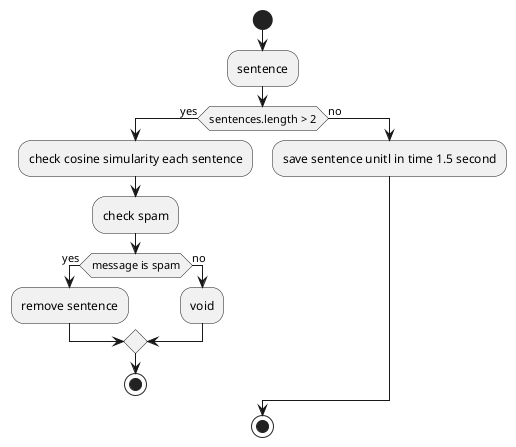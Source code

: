 @startuml

start
:sentence;
if (sentences.length > 2) then (yes)
	:check cosine simularity each sentence;
	:check spam;
	if (message is spam) then (yes)
		:remove sentence;
	else (no)
		:void;
	endif
	stop
else (no)
	:save sentence unitl in time 1.5 second;
	endif
stop